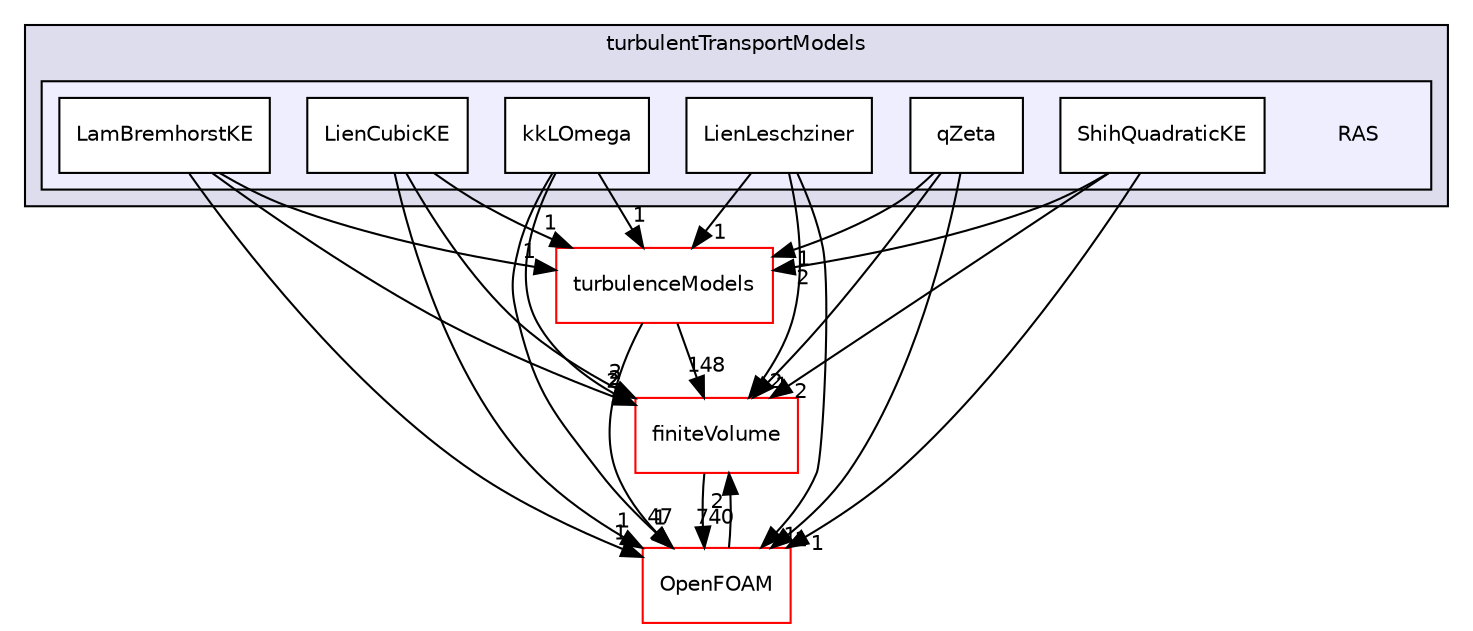 digraph "src/TurbulenceModels/incompressible/turbulentTransportModels/RAS" {
  bgcolor=transparent;
  compound=true
  node [ fontsize="10", fontname="Helvetica"];
  edge [ labelfontsize="10", labelfontname="Helvetica"];
  subgraph clusterdir_1aa858ea368076f1cd8be38150a1c632 {
    graph [ bgcolor="#ddddee", pencolor="black", label="turbulentTransportModels" fontname="Helvetica", fontsize="10", URL="dir_1aa858ea368076f1cd8be38150a1c632.html"]
  subgraph clusterdir_96b47c9484aadeb0211f2ded0ebdc3ac {
    graph [ bgcolor="#eeeeff", pencolor="black", label="" URL="dir_96b47c9484aadeb0211f2ded0ebdc3ac.html"];
    dir_96b47c9484aadeb0211f2ded0ebdc3ac [shape=plaintext label="RAS"];
    dir_92d9d938be1ab04b70b0e0a2474f3dc4 [shape=box label="kkLOmega" color="black" fillcolor="white" style="filled" URL="dir_92d9d938be1ab04b70b0e0a2474f3dc4.html"];
    dir_85f104a8811df008feeafeb75a00d06a [shape=box label="LamBremhorstKE" color="black" fillcolor="white" style="filled" URL="dir_85f104a8811df008feeafeb75a00d06a.html"];
    dir_a409958685228f4cb6e2434816a1d24d [shape=box label="LienCubicKE" color="black" fillcolor="white" style="filled" URL="dir_a409958685228f4cb6e2434816a1d24d.html"];
    dir_11951acee58e7002a3b1fff89d112971 [shape=box label="LienLeschziner" color="black" fillcolor="white" style="filled" URL="dir_11951acee58e7002a3b1fff89d112971.html"];
    dir_9d15ccd6a2951bff904163aa61e99bae [shape=box label="qZeta" color="black" fillcolor="white" style="filled" URL="dir_9d15ccd6a2951bff904163aa61e99bae.html"];
    dir_7592255f2f6600166c199de37874e703 [shape=box label="ShihQuadraticKE" color="black" fillcolor="white" style="filled" URL="dir_7592255f2f6600166c199de37874e703.html"];
  }
  }
  dir_9bd15774b555cf7259a6fa18f99fe99b [shape=box label="finiteVolume" color="red" URL="dir_9bd15774b555cf7259a6fa18f99fe99b.html"];
  dir_c5473ff19b20e6ec4dfe5c310b3778a8 [shape=box label="OpenFOAM" color="red" URL="dir_c5473ff19b20e6ec4dfe5c310b3778a8.html"];
  dir_a3dc37bcacf99bb6122ed819dac99f09 [shape=box label="turbulenceModels" color="red" URL="dir_a3dc37bcacf99bb6122ed819dac99f09.html"];
  dir_9bd15774b555cf7259a6fa18f99fe99b->dir_c5473ff19b20e6ec4dfe5c310b3778a8 [headlabel="740", labeldistance=1.5 headhref="dir_000892_001950.html"];
  dir_11951acee58e7002a3b1fff89d112971->dir_9bd15774b555cf7259a6fa18f99fe99b [headlabel="2", labeldistance=1.5 headhref="dir_003081_000892.html"];
  dir_11951acee58e7002a3b1fff89d112971->dir_c5473ff19b20e6ec4dfe5c310b3778a8 [headlabel="1", labeldistance=1.5 headhref="dir_003081_001950.html"];
  dir_11951acee58e7002a3b1fff89d112971->dir_a3dc37bcacf99bb6122ed819dac99f09 [headlabel="1", labeldistance=1.5 headhref="dir_003081_000748.html"];
  dir_9d15ccd6a2951bff904163aa61e99bae->dir_9bd15774b555cf7259a6fa18f99fe99b [headlabel="1", labeldistance=1.5 headhref="dir_003082_000892.html"];
  dir_9d15ccd6a2951bff904163aa61e99bae->dir_c5473ff19b20e6ec4dfe5c310b3778a8 [headlabel="1", labeldistance=1.5 headhref="dir_003082_001950.html"];
  dir_9d15ccd6a2951bff904163aa61e99bae->dir_a3dc37bcacf99bb6122ed819dac99f09 [headlabel="1", labeldistance=1.5 headhref="dir_003082_000748.html"];
  dir_7592255f2f6600166c199de37874e703->dir_9bd15774b555cf7259a6fa18f99fe99b [headlabel="2", labeldistance=1.5 headhref="dir_003083_000892.html"];
  dir_7592255f2f6600166c199de37874e703->dir_c5473ff19b20e6ec4dfe5c310b3778a8 [headlabel="1", labeldistance=1.5 headhref="dir_003083_001950.html"];
  dir_7592255f2f6600166c199de37874e703->dir_a3dc37bcacf99bb6122ed819dac99f09 [headlabel="2", labeldistance=1.5 headhref="dir_003083_000748.html"];
  dir_92d9d938be1ab04b70b0e0a2474f3dc4->dir_9bd15774b555cf7259a6fa18f99fe99b [headlabel="2", labeldistance=1.5 headhref="dir_003078_000892.html"];
  dir_92d9d938be1ab04b70b0e0a2474f3dc4->dir_c5473ff19b20e6ec4dfe5c310b3778a8 [headlabel="1", labeldistance=1.5 headhref="dir_003078_001950.html"];
  dir_92d9d938be1ab04b70b0e0a2474f3dc4->dir_a3dc37bcacf99bb6122ed819dac99f09 [headlabel="1", labeldistance=1.5 headhref="dir_003078_000748.html"];
  dir_c5473ff19b20e6ec4dfe5c310b3778a8->dir_9bd15774b555cf7259a6fa18f99fe99b [headlabel="2", labeldistance=1.5 headhref="dir_001950_000892.html"];
  dir_a3dc37bcacf99bb6122ed819dac99f09->dir_9bd15774b555cf7259a6fa18f99fe99b [headlabel="148", labeldistance=1.5 headhref="dir_000748_000892.html"];
  dir_a3dc37bcacf99bb6122ed819dac99f09->dir_c5473ff19b20e6ec4dfe5c310b3778a8 [headlabel="47", labeldistance=1.5 headhref="dir_000748_001950.html"];
  dir_a409958685228f4cb6e2434816a1d24d->dir_9bd15774b555cf7259a6fa18f99fe99b [headlabel="2", labeldistance=1.5 headhref="dir_003080_000892.html"];
  dir_a409958685228f4cb6e2434816a1d24d->dir_c5473ff19b20e6ec4dfe5c310b3778a8 [headlabel="1", labeldistance=1.5 headhref="dir_003080_001950.html"];
  dir_a409958685228f4cb6e2434816a1d24d->dir_a3dc37bcacf99bb6122ed819dac99f09 [headlabel="1", labeldistance=1.5 headhref="dir_003080_000748.html"];
  dir_85f104a8811df008feeafeb75a00d06a->dir_9bd15774b555cf7259a6fa18f99fe99b [headlabel="2", labeldistance=1.5 headhref="dir_003079_000892.html"];
  dir_85f104a8811df008feeafeb75a00d06a->dir_c5473ff19b20e6ec4dfe5c310b3778a8 [headlabel="1", labeldistance=1.5 headhref="dir_003079_001950.html"];
  dir_85f104a8811df008feeafeb75a00d06a->dir_a3dc37bcacf99bb6122ed819dac99f09 [headlabel="1", labeldistance=1.5 headhref="dir_003079_000748.html"];
}

